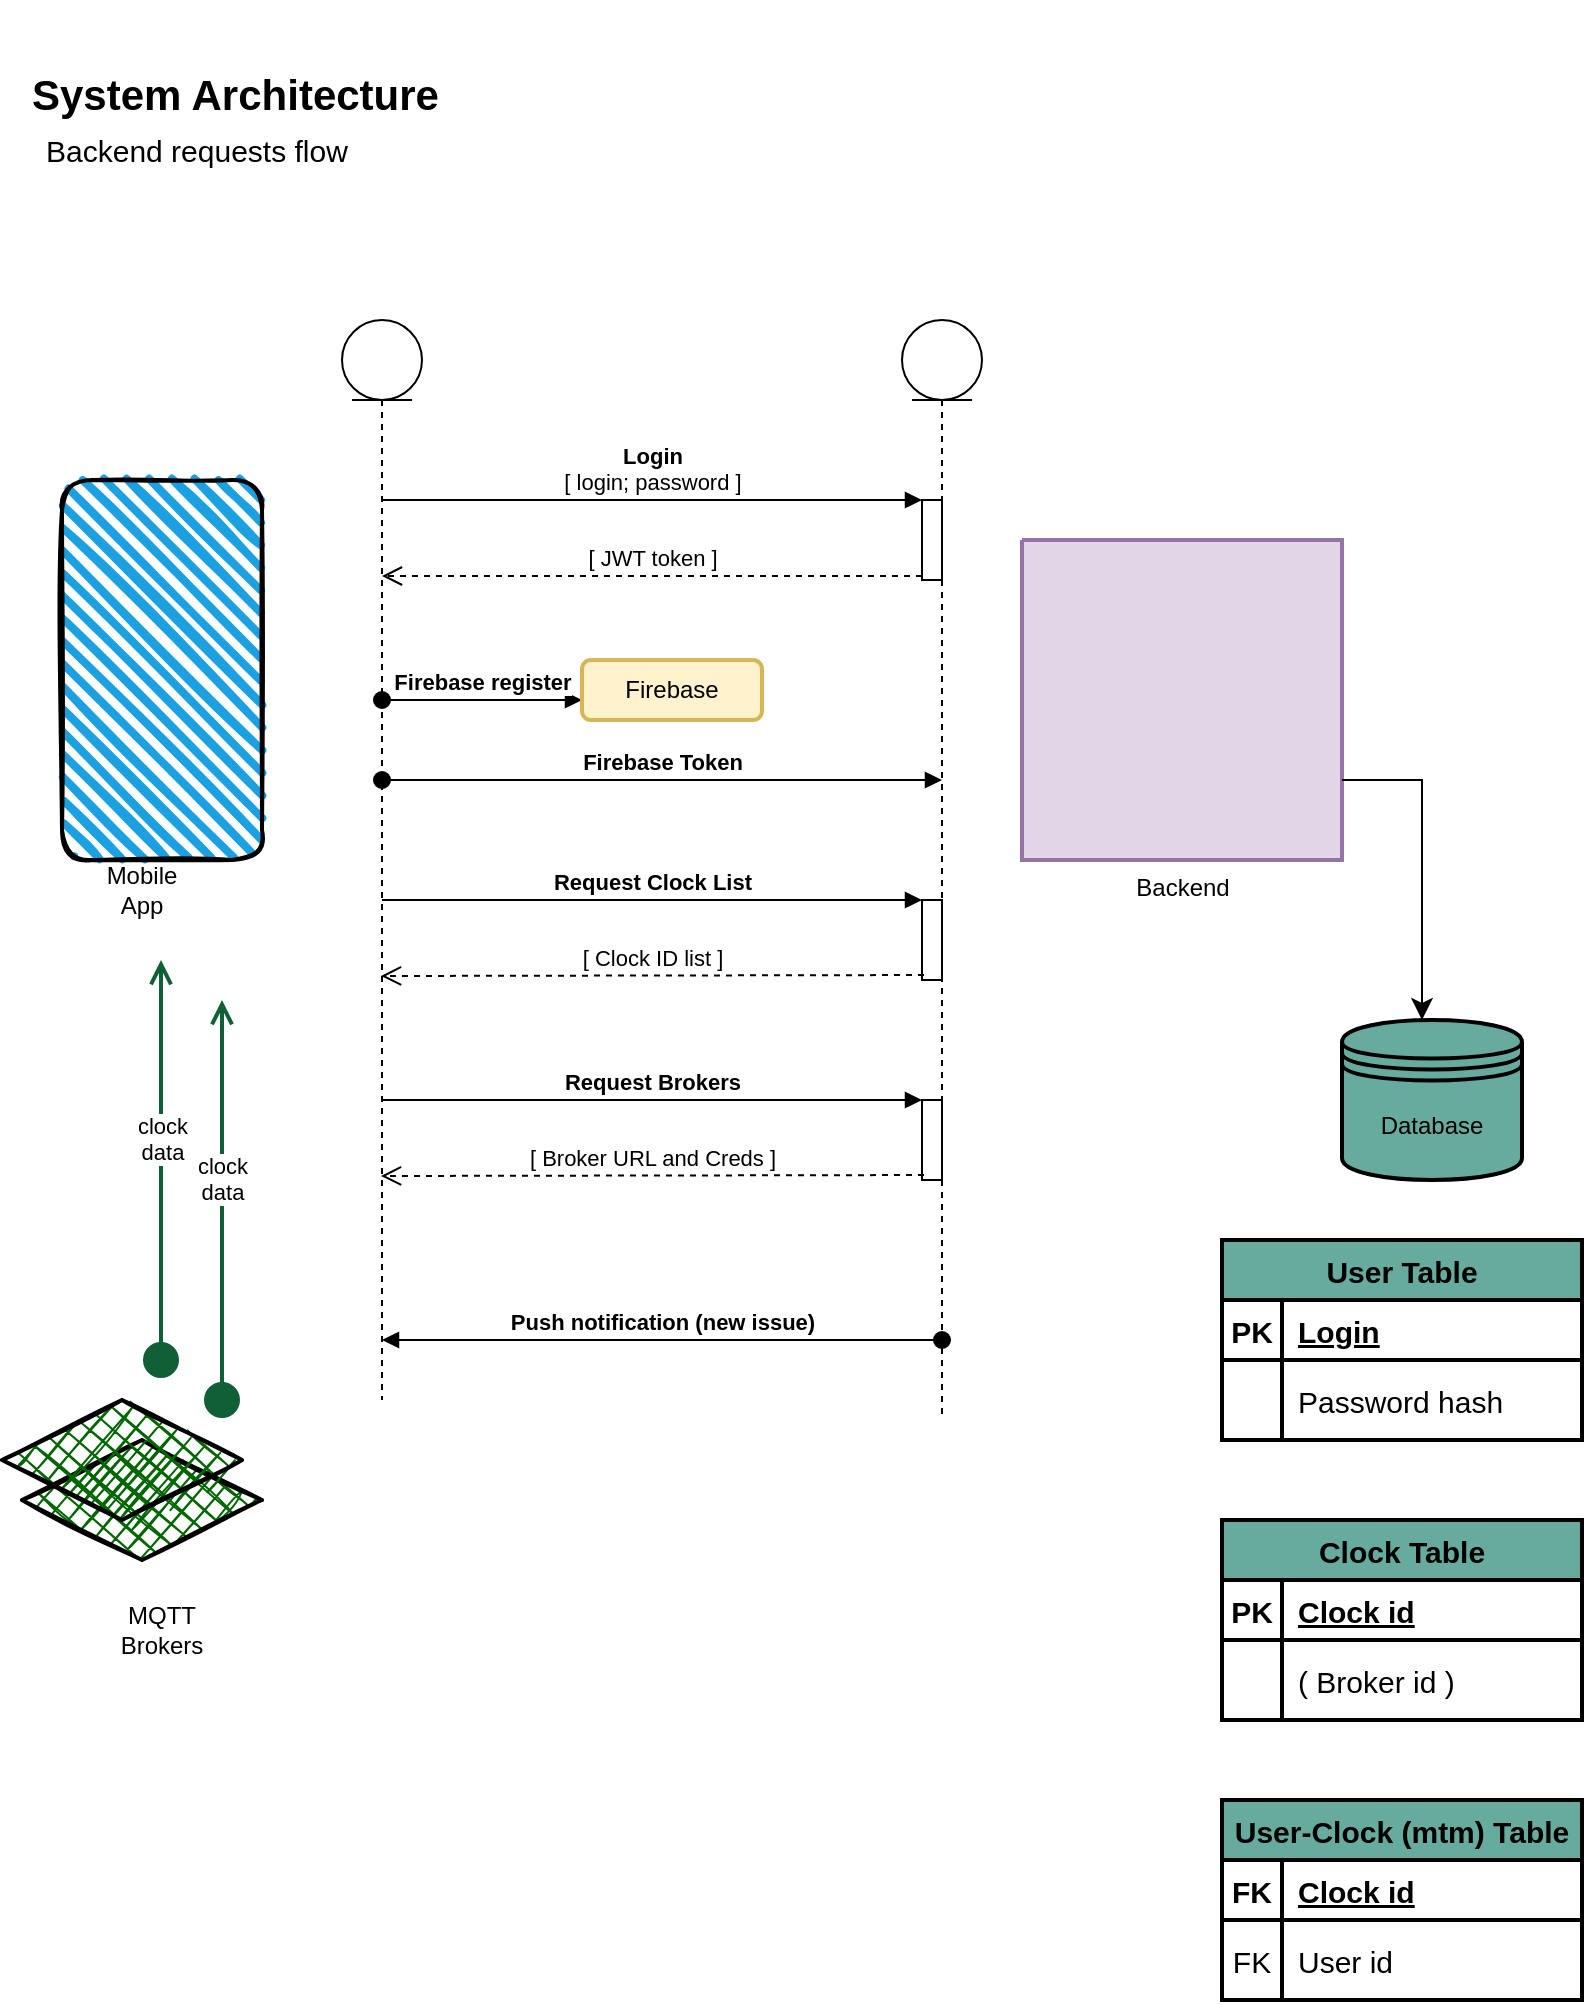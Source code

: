 <mxfile version="20.8.10" type="github">
  <diagram name="Страница 1" id="CXxnIphGbeNzkoDSK4g6">
    <mxGraphModel dx="1194" dy="765" grid="1" gridSize="10" guides="1" tooltips="1" connect="1" arrows="1" fold="1" page="1" pageScale="1" pageWidth="827" pageHeight="1169" math="0" shadow="0">
      <root>
        <mxCell id="0" />
        <mxCell id="1" parent="0" />
        <mxCell id="U6dd22vZikNusdyinbHJ-1" value="" style="rounded=1;whiteSpace=wrap;html=1;strokeWidth=2;fillWeight=4;hachureGap=8;hachureAngle=45;fillColor=#1ba1e2;sketch=1;" parent="1" vertex="1">
          <mxGeometry x="40" y="240" width="100" height="190" as="geometry" />
        </mxCell>
        <mxCell id="U6dd22vZikNusdyinbHJ-3" value="" style="html=1;points=[];perimeter=orthogonalPerimeter;" parent="1" vertex="1">
          <mxGeometry x="470" y="250" width="10" height="40" as="geometry" />
        </mxCell>
        <mxCell id="U6dd22vZikNusdyinbHJ-4" value="&lt;b&gt;Login&lt;/b&gt;&lt;br&gt;[ login; password ]" style="html=1;verticalAlign=bottom;endArrow=block;entryX=0;entryY=0;rounded=0;" parent="1" target="U6dd22vZikNusdyinbHJ-3" edge="1">
          <mxGeometry relative="1" as="geometry">
            <mxPoint x="200" y="250" as="sourcePoint" />
            <mxPoint as="offset" />
          </mxGeometry>
        </mxCell>
        <mxCell id="U6dd22vZikNusdyinbHJ-5" value="[ JWT token ]" style="html=1;verticalAlign=bottom;endArrow=open;dashed=1;endSize=8;exitX=0;exitY=0.95;rounded=0;" parent="1" source="U6dd22vZikNusdyinbHJ-3" edge="1" target="NDpfSDwAYrNhrxv-rHLM-6">
          <mxGeometry relative="1" as="geometry">
            <mxPoint x="200" y="307" as="targetPoint" />
          </mxGeometry>
        </mxCell>
        <mxCell id="U6dd22vZikNusdyinbHJ-6" value="&lt;b&gt;Firebase Token&lt;/b&gt;" style="html=1;verticalAlign=bottom;startArrow=oval;startFill=1;endArrow=block;startSize=8;rounded=0;" parent="1" edge="1">
          <mxGeometry width="60" relative="1" as="geometry">
            <mxPoint x="200" y="390" as="sourcePoint" />
            <mxPoint x="480" y="390" as="targetPoint" />
          </mxGeometry>
        </mxCell>
        <mxCell id="U6dd22vZikNusdyinbHJ-7" value="&lt;b&gt;Firebase register&lt;/b&gt;" style="html=1;verticalAlign=bottom;startArrow=oval;startFill=1;endArrow=block;startSize=8;rounded=0;" parent="1" edge="1">
          <mxGeometry width="60" relative="1" as="geometry">
            <mxPoint x="200" y="350" as="sourcePoint" />
            <mxPoint x="300" y="350" as="targetPoint" />
          </mxGeometry>
        </mxCell>
        <mxCell id="U6dd22vZikNusdyinbHJ-8" value="Firebase" style="rounded=1;whiteSpace=wrap;html=1;fillColor=#fff2cc;strokeColor=#d6b656;strokeWidth=2;" parent="1" vertex="1">
          <mxGeometry x="300" y="330" width="90" height="30" as="geometry" />
        </mxCell>
        <mxCell id="NDpfSDwAYrNhrxv-rHLM-6" value="&lt;br&gt;" style="shape=umlLifeline;participant=umlEntity;perimeter=lifelinePerimeter;whiteSpace=wrap;html=1;container=1;collapsible=0;recursiveResize=0;verticalAlign=top;spacingTop=36;outlineConnect=0;" vertex="1" parent="1">
          <mxGeometry x="180" y="160" width="40" height="540" as="geometry" />
        </mxCell>
        <mxCell id="NDpfSDwAYrNhrxv-rHLM-7" value="&lt;br&gt;" style="shape=umlLifeline;participant=umlEntity;perimeter=lifelinePerimeter;whiteSpace=wrap;html=1;container=1;collapsible=0;recursiveResize=0;verticalAlign=top;spacingTop=36;outlineConnect=0;size=40;" vertex="1" parent="1">
          <mxGeometry x="460" y="160" width="40" height="550" as="geometry" />
        </mxCell>
        <mxCell id="NDpfSDwAYrNhrxv-rHLM-15" value="" style="html=1;points=[];perimeter=orthogonalPerimeter;" vertex="1" parent="1">
          <mxGeometry x="470" y="450" width="10" height="40" as="geometry" />
        </mxCell>
        <mxCell id="NDpfSDwAYrNhrxv-rHLM-16" value="&lt;b&gt;Request Clock List&lt;/b&gt;" style="html=1;verticalAlign=bottom;endArrow=block;entryX=0;entryY=0;rounded=0;" edge="1" parent="1" target="NDpfSDwAYrNhrxv-rHLM-15">
          <mxGeometry relative="1" as="geometry">
            <mxPoint x="200" y="450" as="sourcePoint" />
            <mxPoint as="offset" />
          </mxGeometry>
        </mxCell>
        <mxCell id="NDpfSDwAYrNhrxv-rHLM-17" value="[ Clock ID list ]" style="html=1;verticalAlign=bottom;endArrow=open;dashed=1;endSize=8;rounded=0;exitX=0.1;exitY=0.938;exitDx=0;exitDy=0;exitPerimeter=0;" edge="1" parent="1" source="NDpfSDwAYrNhrxv-rHLM-15">
          <mxGeometry relative="1" as="geometry">
            <mxPoint x="199.5" y="488" as="targetPoint" />
            <mxPoint x="459.5" y="488" as="sourcePoint" />
            <mxPoint as="offset" />
          </mxGeometry>
        </mxCell>
        <mxCell id="NDpfSDwAYrNhrxv-rHLM-18" value="" style="html=1;points=[];perimeter=orthogonalPerimeter;" vertex="1" parent="1">
          <mxGeometry x="470" y="550" width="10" height="40" as="geometry" />
        </mxCell>
        <mxCell id="NDpfSDwAYrNhrxv-rHLM-19" value="&lt;b&gt;Request Brokers&lt;/b&gt;" style="html=1;verticalAlign=bottom;endArrow=block;entryX=0;entryY=0;rounded=0;" edge="1" parent="1" target="NDpfSDwAYrNhrxv-rHLM-18">
          <mxGeometry relative="1" as="geometry">
            <mxPoint x="200" y="550" as="sourcePoint" />
            <mxPoint as="offset" />
          </mxGeometry>
        </mxCell>
        <mxCell id="NDpfSDwAYrNhrxv-rHLM-20" value="[ Broker URL and Creds ]" style="html=1;verticalAlign=bottom;endArrow=open;dashed=1;endSize=8;rounded=0;exitX=0.1;exitY=0.938;exitDx=0;exitDy=0;exitPerimeter=0;" edge="1" parent="1" source="NDpfSDwAYrNhrxv-rHLM-18">
          <mxGeometry relative="1" as="geometry">
            <mxPoint x="199.5" y="588" as="targetPoint" />
            <mxPoint x="459.5" y="588" as="sourcePoint" />
            <mxPoint as="offset" />
          </mxGeometry>
        </mxCell>
        <mxCell id="NDpfSDwAYrNhrxv-rHLM-22" value="&lt;b&gt;Push notification (new issue)&lt;/b&gt;" style="html=1;verticalAlign=bottom;startArrow=oval;startFill=1;endArrow=block;startSize=8;rounded=0;" edge="1" parent="1">
          <mxGeometry width="60" relative="1" as="geometry">
            <mxPoint x="480" y="670" as="sourcePoint" />
            <mxPoint x="200" y="670" as="targetPoint" />
          </mxGeometry>
        </mxCell>
        <mxCell id="NDpfSDwAYrNhrxv-rHLM-25" value="Backend&lt;br&gt;" style="verticalLabelPosition=bottom;verticalAlign=top;html=1;shape=mxgraph.basic.patternFillRect;fillStyle=auto;step=5;fillStrokeWidth=0.2;fillStrokeColor=#dddddd;strokeWidth=2;fillColor=#e1d5e7;strokeColor=#9673a6;" vertex="1" parent="1">
          <mxGeometry x="520" y="270" width="160" height="160" as="geometry" />
        </mxCell>
        <mxCell id="NDpfSDwAYrNhrxv-rHLM-26" value="Mobile App" style="text;html=1;strokeColor=none;fillColor=none;align=center;verticalAlign=middle;whiteSpace=wrap;rounded=0;" vertex="1" parent="1">
          <mxGeometry x="50" y="430" width="60" height="30" as="geometry" />
        </mxCell>
        <mxCell id="NDpfSDwAYrNhrxv-rHLM-28" value="Database&lt;br&gt;" style="shape=datastore;whiteSpace=wrap;html=1;fillStyle=auto;strokeWidth=2;fillColor=#67AB9F;" vertex="1" parent="1">
          <mxGeometry x="680" y="510" width="90" height="80" as="geometry" />
        </mxCell>
        <mxCell id="NDpfSDwAYrNhrxv-rHLM-35" value="" style="edgeStyle=segmentEdgeStyle;endArrow=classic;html=1;curved=0;rounded=0;endSize=8;startSize=8;exitX=1;exitY=0.75;exitDx=0;exitDy=0;exitPerimeter=0;" edge="1" parent="1" source="NDpfSDwAYrNhrxv-rHLM-25">
          <mxGeometry width="50" height="50" relative="1" as="geometry">
            <mxPoint x="700" y="390" as="sourcePoint" />
            <mxPoint x="720" y="510" as="targetPoint" />
          </mxGeometry>
        </mxCell>
        <mxCell id="NDpfSDwAYrNhrxv-rHLM-36" value="" style="rhombus;whiteSpace=wrap;html=1;strokeWidth=2;fillWeight=-1;hachureGap=8;fillStyle=cross-hatch;fillColor=#006600;sketch=1;" vertex="1" parent="1">
          <mxGeometry x="20" y="720" width="120" height="60" as="geometry" />
        </mxCell>
        <mxCell id="NDpfSDwAYrNhrxv-rHLM-37" value="" style="rhombus;whiteSpace=wrap;html=1;strokeWidth=2;fillWeight=-1;hachureGap=8;fillStyle=cross-hatch;fillColor=#006600;sketch=1;" vertex="1" parent="1">
          <mxGeometry x="10" y="700" width="120" height="60" as="geometry" />
        </mxCell>
        <mxCell id="NDpfSDwAYrNhrxv-rHLM-38" value="MQTT Brokers&lt;br&gt;" style="text;html=1;strokeColor=none;fillColor=none;align=center;verticalAlign=middle;whiteSpace=wrap;rounded=0;" vertex="1" parent="1">
          <mxGeometry x="60" y="800" width="60" height="30" as="geometry" />
        </mxCell>
        <mxCell id="NDpfSDwAYrNhrxv-rHLM-41" value="clock&lt;br&gt;data" style="html=1;verticalAlign=bottom;startArrow=circle;startFill=1;endArrow=open;startSize=6;endSize=8;rounded=0;strokeWidth=2;strokeColor=#115f37;" edge="1" parent="1">
          <mxGeometry width="80" relative="1" as="geometry">
            <mxPoint x="89.5" y="690" as="sourcePoint" />
            <mxPoint x="89.5" y="480" as="targetPoint" />
            <mxPoint as="offset" />
          </mxGeometry>
        </mxCell>
        <mxCell id="NDpfSDwAYrNhrxv-rHLM-42" value="clock&lt;br&gt;data" style="html=1;verticalAlign=bottom;startArrow=circle;startFill=1;endArrow=open;startSize=6;endSize=8;rounded=0;strokeWidth=2;strokeColor=#115f37;" edge="1" parent="1">
          <mxGeometry width="80" relative="1" as="geometry">
            <mxPoint x="120" y="710" as="sourcePoint" />
            <mxPoint x="120" y="500" as="targetPoint" />
          </mxGeometry>
        </mxCell>
        <mxCell id="NDpfSDwAYrNhrxv-rHLM-44" value="&lt;h1&gt;&lt;font style=&quot;font-size: 21px;&quot;&gt;System Architecture&lt;/font&gt;&lt;/h1&gt;" style="text;html=1;strokeColor=none;fillColor=none;spacing=5;spacingTop=-20;whiteSpace=wrap;overflow=hidden;rounded=0;fontSize=17;" vertex="1" parent="1">
          <mxGeometry x="20" y="10" width="220" height="70" as="geometry" />
        </mxCell>
        <mxCell id="NDpfSDwAYrNhrxv-rHLM-45" value="Backend requests flow" style="text;html=1;strokeColor=none;fillColor=none;align=left;verticalAlign=middle;whiteSpace=wrap;rounded=0;fontSize=15;" vertex="1" parent="1">
          <mxGeometry x="30" y="60" width="280" height="30" as="geometry" />
        </mxCell>
        <mxCell id="NDpfSDwAYrNhrxv-rHLM-47" value="User Table" style="shape=table;startSize=30;container=1;collapsible=1;childLayout=tableLayout;fixedRows=1;rowLines=0;fontStyle=1;align=center;resizeLast=1;fillStyle=auto;strokeWidth=2;fontSize=15;fillColor=#67AB9F;" vertex="1" parent="1">
          <mxGeometry x="620" y="620" width="180" height="100" as="geometry" />
        </mxCell>
        <mxCell id="NDpfSDwAYrNhrxv-rHLM-48" value="" style="shape=tableRow;horizontal=0;startSize=0;swimlaneHead=0;swimlaneBody=0;fillColor=none;collapsible=0;dropTarget=0;points=[[0,0.5],[1,0.5]];portConstraint=eastwest;top=0;left=0;right=0;bottom=1;fillStyle=auto;strokeWidth=2;fontSize=15;" vertex="1" parent="NDpfSDwAYrNhrxv-rHLM-47">
          <mxGeometry y="30" width="180" height="30" as="geometry" />
        </mxCell>
        <mxCell id="NDpfSDwAYrNhrxv-rHLM-49" value="PK" style="shape=partialRectangle;connectable=0;fillColor=none;top=0;left=0;bottom=0;right=0;fontStyle=1;overflow=hidden;fillStyle=auto;strokeWidth=2;fontSize=15;" vertex="1" parent="NDpfSDwAYrNhrxv-rHLM-48">
          <mxGeometry width="30" height="30" as="geometry">
            <mxRectangle width="30" height="30" as="alternateBounds" />
          </mxGeometry>
        </mxCell>
        <mxCell id="NDpfSDwAYrNhrxv-rHLM-50" value="Login" style="shape=partialRectangle;connectable=0;fillColor=none;top=0;left=0;bottom=0;right=0;align=left;spacingLeft=6;fontStyle=5;overflow=hidden;fillStyle=auto;strokeWidth=2;fontSize=15;" vertex="1" parent="NDpfSDwAYrNhrxv-rHLM-48">
          <mxGeometry x="30" width="150" height="30" as="geometry">
            <mxRectangle width="150" height="30" as="alternateBounds" />
          </mxGeometry>
        </mxCell>
        <mxCell id="NDpfSDwAYrNhrxv-rHLM-51" value="" style="shape=tableRow;horizontal=0;startSize=0;swimlaneHead=0;swimlaneBody=0;fillColor=none;collapsible=0;dropTarget=0;points=[[0,0.5],[1,0.5]];portConstraint=eastwest;top=0;left=0;right=0;bottom=0;fillStyle=auto;strokeWidth=2;fontSize=15;" vertex="1" parent="NDpfSDwAYrNhrxv-rHLM-47">
          <mxGeometry y="60" width="180" height="40" as="geometry" />
        </mxCell>
        <mxCell id="NDpfSDwAYrNhrxv-rHLM-52" value="" style="shape=partialRectangle;connectable=0;fillColor=none;top=0;left=0;bottom=0;right=0;editable=1;overflow=hidden;fillStyle=auto;strokeWidth=2;fontSize=15;" vertex="1" parent="NDpfSDwAYrNhrxv-rHLM-51">
          <mxGeometry width="30" height="40" as="geometry">
            <mxRectangle width="30" height="40" as="alternateBounds" />
          </mxGeometry>
        </mxCell>
        <mxCell id="NDpfSDwAYrNhrxv-rHLM-53" value="Password hash" style="shape=partialRectangle;connectable=0;fillColor=none;top=0;left=0;bottom=0;right=0;align=left;spacingLeft=6;overflow=hidden;fillStyle=auto;strokeWidth=2;fontSize=15;" vertex="1" parent="NDpfSDwAYrNhrxv-rHLM-51">
          <mxGeometry x="30" width="150" height="40" as="geometry">
            <mxRectangle width="150" height="40" as="alternateBounds" />
          </mxGeometry>
        </mxCell>
        <mxCell id="NDpfSDwAYrNhrxv-rHLM-61" value="Clock Table" style="shape=table;startSize=30;container=1;collapsible=1;childLayout=tableLayout;fixedRows=1;rowLines=0;fontStyle=1;align=center;resizeLast=1;fillStyle=auto;strokeWidth=2;fontSize=15;fillColor=#67AB9F;" vertex="1" parent="1">
          <mxGeometry x="620" y="760" width="180" height="100" as="geometry" />
        </mxCell>
        <mxCell id="NDpfSDwAYrNhrxv-rHLM-62" value="" style="shape=tableRow;horizontal=0;startSize=0;swimlaneHead=0;swimlaneBody=0;fillColor=none;collapsible=0;dropTarget=0;points=[[0,0.5],[1,0.5]];portConstraint=eastwest;top=0;left=0;right=0;bottom=1;fillStyle=auto;strokeWidth=2;fontSize=15;" vertex="1" parent="NDpfSDwAYrNhrxv-rHLM-61">
          <mxGeometry y="30" width="180" height="30" as="geometry" />
        </mxCell>
        <mxCell id="NDpfSDwAYrNhrxv-rHLM-63" value="PK" style="shape=partialRectangle;connectable=0;fillColor=none;top=0;left=0;bottom=0;right=0;fontStyle=1;overflow=hidden;fillStyle=auto;strokeWidth=2;fontSize=15;" vertex="1" parent="NDpfSDwAYrNhrxv-rHLM-62">
          <mxGeometry width="30" height="30" as="geometry">
            <mxRectangle width="30" height="30" as="alternateBounds" />
          </mxGeometry>
        </mxCell>
        <mxCell id="NDpfSDwAYrNhrxv-rHLM-64" value="Clock id" style="shape=partialRectangle;connectable=0;fillColor=none;top=0;left=0;bottom=0;right=0;align=left;spacingLeft=6;fontStyle=5;overflow=hidden;fillStyle=auto;strokeWidth=2;fontSize=15;" vertex="1" parent="NDpfSDwAYrNhrxv-rHLM-62">
          <mxGeometry x="30" width="150" height="30" as="geometry">
            <mxRectangle width="150" height="30" as="alternateBounds" />
          </mxGeometry>
        </mxCell>
        <mxCell id="NDpfSDwAYrNhrxv-rHLM-65" value="" style="shape=tableRow;horizontal=0;startSize=0;swimlaneHead=0;swimlaneBody=0;fillColor=none;collapsible=0;dropTarget=0;points=[[0,0.5],[1,0.5]];portConstraint=eastwest;top=0;left=0;right=0;bottom=0;fillStyle=auto;strokeWidth=2;fontSize=15;" vertex="1" parent="NDpfSDwAYrNhrxv-rHLM-61">
          <mxGeometry y="60" width="180" height="40" as="geometry" />
        </mxCell>
        <mxCell id="NDpfSDwAYrNhrxv-rHLM-66" value="" style="shape=partialRectangle;connectable=0;fillColor=none;top=0;left=0;bottom=0;right=0;editable=1;overflow=hidden;fillStyle=auto;strokeWidth=2;fontSize=15;" vertex="1" parent="NDpfSDwAYrNhrxv-rHLM-65">
          <mxGeometry width="30" height="40" as="geometry">
            <mxRectangle width="30" height="40" as="alternateBounds" />
          </mxGeometry>
        </mxCell>
        <mxCell id="NDpfSDwAYrNhrxv-rHLM-67" value="( Broker id )" style="shape=partialRectangle;connectable=0;fillColor=none;top=0;left=0;bottom=0;right=0;align=left;spacingLeft=6;overflow=hidden;fillStyle=auto;strokeWidth=2;fontSize=15;" vertex="1" parent="NDpfSDwAYrNhrxv-rHLM-65">
          <mxGeometry x="30" width="150" height="40" as="geometry">
            <mxRectangle width="150" height="40" as="alternateBounds" />
          </mxGeometry>
        </mxCell>
        <mxCell id="NDpfSDwAYrNhrxv-rHLM-71" value="User-Clock (mtm) Table" style="shape=table;startSize=30;container=1;collapsible=1;childLayout=tableLayout;fixedRows=1;rowLines=0;fontStyle=1;align=center;resizeLast=1;fillStyle=auto;strokeWidth=2;fontSize=15;fillColor=#67AB9F;" vertex="1" parent="1">
          <mxGeometry x="620" y="900" width="180" height="100" as="geometry" />
        </mxCell>
        <mxCell id="NDpfSDwAYrNhrxv-rHLM-72" value="" style="shape=tableRow;horizontal=0;startSize=0;swimlaneHead=0;swimlaneBody=0;fillColor=none;collapsible=0;dropTarget=0;points=[[0,0.5],[1,0.5]];portConstraint=eastwest;top=0;left=0;right=0;bottom=1;fillStyle=auto;strokeWidth=2;fontSize=15;" vertex="1" parent="NDpfSDwAYrNhrxv-rHLM-71">
          <mxGeometry y="30" width="180" height="30" as="geometry" />
        </mxCell>
        <mxCell id="NDpfSDwAYrNhrxv-rHLM-73" value="FK" style="shape=partialRectangle;connectable=0;fillColor=none;top=0;left=0;bottom=0;right=0;fontStyle=1;overflow=hidden;fillStyle=auto;strokeWidth=2;fontSize=15;" vertex="1" parent="NDpfSDwAYrNhrxv-rHLM-72">
          <mxGeometry width="30" height="30" as="geometry">
            <mxRectangle width="30" height="30" as="alternateBounds" />
          </mxGeometry>
        </mxCell>
        <mxCell id="NDpfSDwAYrNhrxv-rHLM-74" value="Clock id" style="shape=partialRectangle;connectable=0;fillColor=none;top=0;left=0;bottom=0;right=0;align=left;spacingLeft=6;fontStyle=5;overflow=hidden;fillStyle=auto;strokeWidth=2;fontSize=15;" vertex="1" parent="NDpfSDwAYrNhrxv-rHLM-72">
          <mxGeometry x="30" width="150" height="30" as="geometry">
            <mxRectangle width="150" height="30" as="alternateBounds" />
          </mxGeometry>
        </mxCell>
        <mxCell id="NDpfSDwAYrNhrxv-rHLM-75" value="" style="shape=tableRow;horizontal=0;startSize=0;swimlaneHead=0;swimlaneBody=0;fillColor=none;collapsible=0;dropTarget=0;points=[[0,0.5],[1,0.5]];portConstraint=eastwest;top=0;left=0;right=0;bottom=0;fillStyle=auto;strokeWidth=2;fontSize=15;" vertex="1" parent="NDpfSDwAYrNhrxv-rHLM-71">
          <mxGeometry y="60" width="180" height="40" as="geometry" />
        </mxCell>
        <mxCell id="NDpfSDwAYrNhrxv-rHLM-76" value="FK" style="shape=partialRectangle;connectable=0;fillColor=none;top=0;left=0;bottom=0;right=0;editable=1;overflow=hidden;fillStyle=auto;strokeWidth=2;fontSize=15;" vertex="1" parent="NDpfSDwAYrNhrxv-rHLM-75">
          <mxGeometry width="30" height="40" as="geometry">
            <mxRectangle width="30" height="40" as="alternateBounds" />
          </mxGeometry>
        </mxCell>
        <mxCell id="NDpfSDwAYrNhrxv-rHLM-77" value="User id" style="shape=partialRectangle;connectable=0;fillColor=none;top=0;left=0;bottom=0;right=0;align=left;spacingLeft=6;overflow=hidden;fillStyle=auto;strokeWidth=2;fontSize=15;" vertex="1" parent="NDpfSDwAYrNhrxv-rHLM-75">
          <mxGeometry x="30" width="150" height="40" as="geometry">
            <mxRectangle width="150" height="40" as="alternateBounds" />
          </mxGeometry>
        </mxCell>
      </root>
    </mxGraphModel>
  </diagram>
</mxfile>
